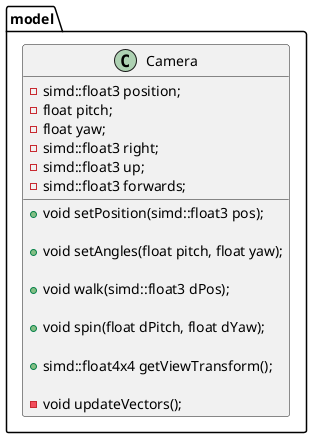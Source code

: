 @startuml model_classes
package model {
    class Camera {
        + void setPosition(simd::float3 pos);

        + void setAngles(float pitch, float yaw);

        + void walk(simd::float3 dPos);

        + void spin(float dPitch, float dYaw);

        + simd::float4x4 getViewTransform();

        - void updateVectors();

        - simd::float3 position;
        - float pitch;
        - float yaw;
        - simd::float3 right;
        - simd::float3 up;
        - simd::float3 forwards;
    }
}
@enduml